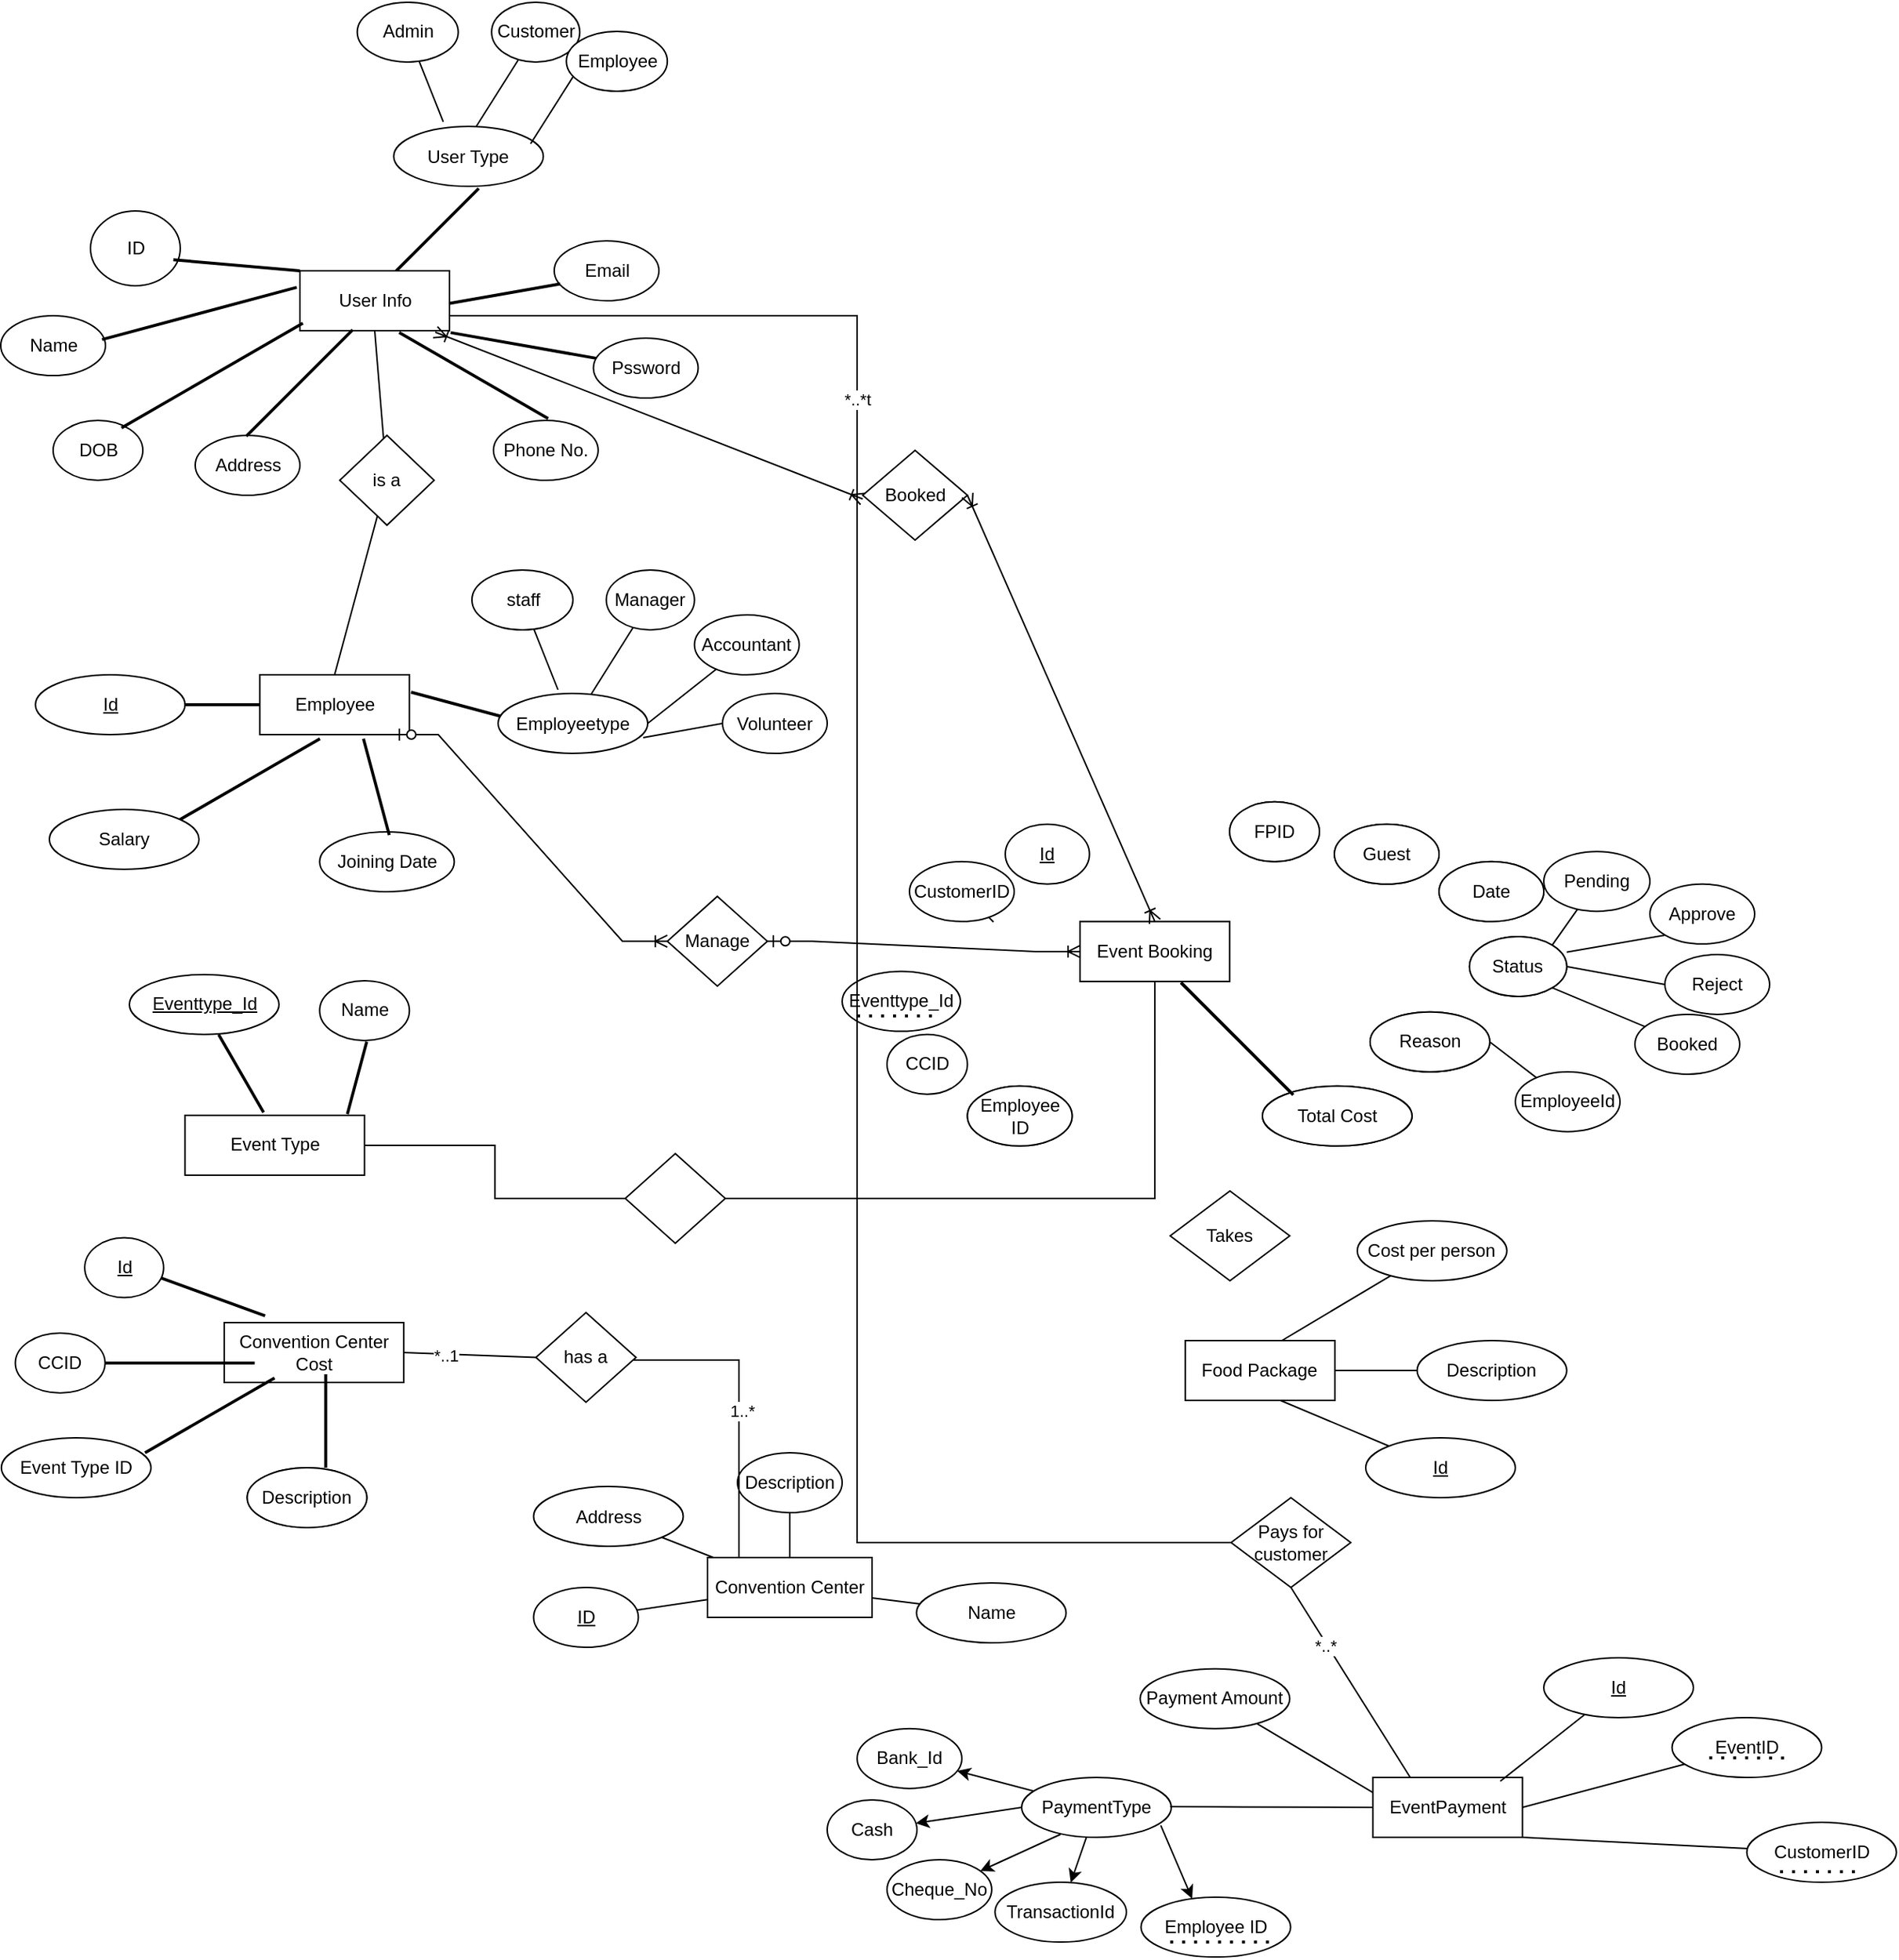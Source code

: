<mxfile version="14.6.11" type="github">
  <diagram id="667UKBAZMkuKN2_vxPIx" name="Page-1">
    <mxGraphModel dx="854" dy="1568" grid="1" gridSize="10" guides="1" tooltips="1" connect="1" arrows="1" fold="1" page="1" pageScale="1" pageWidth="850" pageHeight="1100" math="0" shadow="0">
      <root>
        <mxCell id="0" />
        <mxCell id="1" parent="0" />
        <mxCell id="iq4_zU8uzsKBCmtEDNEx-7" value="Convention Center Cost" style="whiteSpace=wrap;html=1;align=center;" parent="1" vertex="1">
          <mxGeometry x="156.89" y="663" width="120" height="40" as="geometry" />
        </mxCell>
        <mxCell id="iq4_zU8uzsKBCmtEDNEx-9" value="CCID" style="ellipse;whiteSpace=wrap;html=1;align=center;" parent="1" vertex="1">
          <mxGeometry x="17.25" y="670" width="60" height="40" as="geometry" />
        </mxCell>
        <mxCell id="iq4_zU8uzsKBCmtEDNEx-10" value="Event Type ID" style="ellipse;whiteSpace=wrap;html=1;align=center;" parent="1" vertex="1">
          <mxGeometry x="7.92" y="740" width="100" height="40" as="geometry" />
        </mxCell>
        <mxCell id="iq4_zU8uzsKBCmtEDNEx-11" value="Description" style="ellipse;whiteSpace=wrap;html=1;align=center;" parent="1" vertex="1">
          <mxGeometry x="172.25" y="760" width="80" height="40" as="geometry" />
        </mxCell>
        <mxCell id="iq4_zU8uzsKBCmtEDNEx-12" value="" style="line;strokeWidth=2;html=1;rotation=20;" parent="1" vertex="1">
          <mxGeometry x="107.92" y="640" width="78.66" height="10" as="geometry" />
        </mxCell>
        <mxCell id="iq4_zU8uzsKBCmtEDNEx-13" value="" style="line;strokeWidth=2;html=1;" parent="1" vertex="1">
          <mxGeometry x="77.25" y="685" width="100" height="10" as="geometry" />
        </mxCell>
        <mxCell id="iq4_zU8uzsKBCmtEDNEx-14" value="" style="line;strokeWidth=2;html=1;rotation=-30;" parent="1" vertex="1">
          <mxGeometry x="97.25" y="720" width="100" height="10" as="geometry" />
        </mxCell>
        <mxCell id="iq4_zU8uzsKBCmtEDNEx-15" value="" style="line;strokeWidth=2;html=1;rotation=90;" parent="1" vertex="1">
          <mxGeometry x="193.5" y="723.75" width="62.5" height="10" as="geometry" />
        </mxCell>
        <mxCell id="iq4_zU8uzsKBCmtEDNEx-16" value="Description" style="ellipse;whiteSpace=wrap;html=1;align=center;" parent="1" vertex="1">
          <mxGeometry x="172.25" y="760" width="80" height="40" as="geometry" />
        </mxCell>
        <mxCell id="iq4_zU8uzsKBCmtEDNEx-24" value="User Type" style="ellipse;whiteSpace=wrap;html=1;align=center;" parent="1" vertex="1">
          <mxGeometry x="270.21" y="-136.46" width="100" height="40" as="geometry" />
        </mxCell>
        <mxCell id="iq4_zU8uzsKBCmtEDNEx-26" value="" style="line;strokeWidth=2;html=1;rotation=-225;" parent="1" vertex="1">
          <mxGeometry x="258.75" y="-73.54" width="80" height="13.54" as="geometry" />
        </mxCell>
        <mxCell id="iq4_zU8uzsKBCmtEDNEx-34" value="User Info" style="whiteSpace=wrap;html=1;align=center;" parent="1" vertex="1">
          <mxGeometry x="207.5" y="-40" width="100" height="40" as="geometry" />
        </mxCell>
        <mxCell id="iq4_zU8uzsKBCmtEDNEx-35" value="ID" style="ellipse;whiteSpace=wrap;html=1;align=center;" parent="1" vertex="1">
          <mxGeometry x="67.5" y="-80" width="60" height="50" as="geometry" />
        </mxCell>
        <mxCell id="iq4_zU8uzsKBCmtEDNEx-36" value="Name" style="ellipse;whiteSpace=wrap;html=1;align=center;" parent="1" vertex="1">
          <mxGeometry x="7.5" y="-10" width="70" height="40" as="geometry" />
        </mxCell>
        <mxCell id="iq4_zU8uzsKBCmtEDNEx-37" value="DOB" style="ellipse;whiteSpace=wrap;html=1;align=center;" parent="1" vertex="1">
          <mxGeometry x="42.5" y="60" width="60" height="40" as="geometry" />
        </mxCell>
        <mxCell id="iq4_zU8uzsKBCmtEDNEx-38" value="Address" style="ellipse;whiteSpace=wrap;html=1;align=center;" parent="1" vertex="1">
          <mxGeometry x="137.5" y="70" width="70" height="40" as="geometry" />
        </mxCell>
        <mxCell id="iq4_zU8uzsKBCmtEDNEx-39" value="Email" style="ellipse;whiteSpace=wrap;html=1;align=center;" parent="1" vertex="1">
          <mxGeometry x="377.5" y="-60" width="70" height="40" as="geometry" />
        </mxCell>
        <mxCell id="iq4_zU8uzsKBCmtEDNEx-40" value="Phone No." style="ellipse;whiteSpace=wrap;html=1;align=center;" parent="1" vertex="1">
          <mxGeometry x="336.89" y="60" width="70" height="40" as="geometry" />
        </mxCell>
        <mxCell id="iq4_zU8uzsKBCmtEDNEx-41" value="" style="line;strokeWidth=1;rotatable=0;dashed=0;labelPosition=right;align=left;verticalAlign=middle;spacingTop=0;spacingLeft=6;points=[];portConstraint=eastwest;" parent="1" vertex="1">
          <mxGeometry x="257.5" y="-80" height="10" as="geometry" />
        </mxCell>
        <mxCell id="iq4_zU8uzsKBCmtEDNEx-42" value="" style="line;strokeWidth=2;html=1;rotation=-10;" parent="1" vertex="1">
          <mxGeometry x="307.08" y="-29.78" width="75" height="10" as="geometry" />
        </mxCell>
        <mxCell id="iq4_zU8uzsKBCmtEDNEx-43" value="" style="line;strokeWidth=2;html=1;rotation=10;" parent="1" vertex="1">
          <mxGeometry x="307.5" y="5" width="100" height="10" as="geometry" />
        </mxCell>
        <mxCell id="iq4_zU8uzsKBCmtEDNEx-44" value="" style="line;strokeWidth=2;html=1;rotation=30;" parent="1" vertex="1">
          <mxGeometry x="266.16" y="25" width="115" height="10" as="geometry" />
        </mxCell>
        <mxCell id="iq4_zU8uzsKBCmtEDNEx-45" value="" style="line;strokeWidth=2;html=1;rotation=-45;" parent="1" vertex="1">
          <mxGeometry x="156.89" y="30" width="100.61" height="10" as="geometry" />
        </mxCell>
        <mxCell id="iq4_zU8uzsKBCmtEDNEx-46" value="" style="line;strokeWidth=2;html=1;rotation=-30;" parent="1" vertex="1">
          <mxGeometry x="78.84" y="25" width="140" height="10" as="geometry" />
        </mxCell>
        <mxCell id="iq4_zU8uzsKBCmtEDNEx-47" value="" style="line;strokeWidth=2;html=1;rotation=-15;" parent="1" vertex="1">
          <mxGeometry x="72.94" y="-16.51" width="134.73" height="10" as="geometry" />
        </mxCell>
        <mxCell id="iq4_zU8uzsKBCmtEDNEx-48" value="" style="line;strokeWidth=2;html=1;rotation=5;" parent="1" vertex="1">
          <mxGeometry x="122.72" y="-48.7" width="84.91" height="10" as="geometry" />
        </mxCell>
        <mxCell id="iq4_zU8uzsKBCmtEDNEx-103" value="Employee" style="whiteSpace=wrap;html=1;align=center;" parent="1" vertex="1">
          <mxGeometry x="180.69" y="230" width="100" height="40" as="geometry" />
        </mxCell>
        <mxCell id="iq4_zU8uzsKBCmtEDNEx-105" value="Joining Date" style="ellipse;whiteSpace=wrap;html=1;align=center;" parent="1" vertex="1">
          <mxGeometry x="220.69" y="335" width="90" height="40" as="geometry" />
        </mxCell>
        <mxCell id="iq4_zU8uzsKBCmtEDNEx-106" value="" style="line;strokeWidth=2;html=1;" parent="1" vertex="1">
          <mxGeometry x="130.69" y="245" width="50" height="10" as="geometry" />
        </mxCell>
        <mxCell id="iq4_zU8uzsKBCmtEDNEx-107" value="" style="line;strokeWidth=2;html=1;rotation=75;" parent="1" vertex="1">
          <mxGeometry x="225.28" y="299.91" width="66.65" height="10" as="geometry" />
        </mxCell>
        <mxCell id="iq4_zU8uzsKBCmtEDNEx-108" value="" style="line;strokeWidth=2;html=1;rotation=-30;" parent="1" vertex="1">
          <mxGeometry x="100.85" y="294.91" width="128.66" height="20" as="geometry" />
        </mxCell>
        <mxCell id="iq4_zU8uzsKBCmtEDNEx-110" value="" style="line;strokeWidth=2;html=1;rotation=15;" parent="1" vertex="1">
          <mxGeometry x="280.69" y="217.5" width="64.56" height="65" as="geometry" />
        </mxCell>
        <mxCell id="iq4_zU8uzsKBCmtEDNEx-111" value="Id" style="ellipse;whiteSpace=wrap;html=1;align=center;fontStyle=4;" parent="1" vertex="1">
          <mxGeometry x="30.69" y="230" width="100" height="40" as="geometry" />
        </mxCell>
        <mxCell id="iq4_zU8uzsKBCmtEDNEx-112" value="Employeetype" style="ellipse;whiteSpace=wrap;html=1;align=center;" parent="1" vertex="1">
          <mxGeometry x="340" y="242.5" width="100" height="40" as="geometry" />
        </mxCell>
        <mxCell id="iq4_zU8uzsKBCmtEDNEx-113" value="Salary" style="ellipse;whiteSpace=wrap;html=1;align=center;" parent="1" vertex="1">
          <mxGeometry x="40.01" y="320" width="100" height="40" as="geometry" />
        </mxCell>
        <mxCell id="Gzfp780XZHJY38I-ThZH-4" value="" style="rounded=0;orthogonalLoop=1;jettySize=auto;html=1;entryX=0.5;entryY=1;entryDx=0;entryDy=0;endArrow=none;endFill=0;" parent="1" source="iq4_zU8uzsKBCmtEDNEx-116" target="iq4_zU8uzsKBCmtEDNEx-34" edge="1">
          <mxGeometry relative="1" as="geometry" />
        </mxCell>
        <mxCell id="Gzfp780XZHJY38I-ThZH-5" value="" style="edgeStyle=none;rounded=0;orthogonalLoop=1;jettySize=auto;html=1;endArrow=none;endFill=0;entryX=0.5;entryY=0;entryDx=0;entryDy=0;" parent="1" source="iq4_zU8uzsKBCmtEDNEx-116" target="iq4_zU8uzsKBCmtEDNEx-103" edge="1">
          <mxGeometry relative="1" as="geometry" />
        </mxCell>
        <mxCell id="iq4_zU8uzsKBCmtEDNEx-116" value="is a" style="shape=rhombus;perimeter=rhombusPerimeter;whiteSpace=wrap;html=1;align=center;" parent="1" vertex="1">
          <mxGeometry x="234.14" y="70" width="63.11" height="60" as="geometry" />
        </mxCell>
        <mxCell id="iq4_zU8uzsKBCmtEDNEx-117" value="" style="endArrow=none;html=1;rounded=0;" parent="1" target="iq4_zU8uzsKBCmtEDNEx-118" edge="1">
          <mxGeometry relative="1" as="geometry">
            <mxPoint x="380" y="240" as="sourcePoint" />
            <mxPoint x="380" y="240" as="targetPoint" />
          </mxGeometry>
        </mxCell>
        <mxCell id="iq4_zU8uzsKBCmtEDNEx-118" value="staff" style="ellipse;whiteSpace=wrap;html=1;align=center;" parent="1" vertex="1">
          <mxGeometry x="322.5" y="160" width="67.5" height="40" as="geometry" />
        </mxCell>
        <mxCell id="iq4_zU8uzsKBCmtEDNEx-123" value="" style="rounded=0;orthogonalLoop=1;jettySize=auto;html=1;endArrow=none;endFill=0;" parent="1" source="iq4_zU8uzsKBCmtEDNEx-119" target="iq4_zU8uzsKBCmtEDNEx-112" edge="1">
          <mxGeometry relative="1" as="geometry" />
        </mxCell>
        <mxCell id="iq4_zU8uzsKBCmtEDNEx-119" value="Manager" style="ellipse;whiteSpace=wrap;html=1;align=center;" parent="1" vertex="1">
          <mxGeometry x="412.31" y="160" width="58.96" height="40" as="geometry" />
        </mxCell>
        <mxCell id="iq4_zU8uzsKBCmtEDNEx-126" value="" style="rounded=0;orthogonalLoop=1;jettySize=auto;html=1;endArrow=none;endFill=0;entryX=1;entryY=0.5;entryDx=0;entryDy=0;" parent="1" source="iq4_zU8uzsKBCmtEDNEx-124" target="iq4_zU8uzsKBCmtEDNEx-112" edge="1">
          <mxGeometry relative="1" as="geometry">
            <mxPoint x="515" y="320" as="targetPoint" />
          </mxGeometry>
        </mxCell>
        <mxCell id="iq4_zU8uzsKBCmtEDNEx-124" value="Accountant" style="ellipse;whiteSpace=wrap;html=1;align=center;" parent="1" vertex="1">
          <mxGeometry x="471.27" y="190" width="70" height="40" as="geometry" />
        </mxCell>
        <mxCell id="iq4_zU8uzsKBCmtEDNEx-127" value="Volunteer" style="ellipse;whiteSpace=wrap;html=1;align=center;" parent="1" vertex="1">
          <mxGeometry x="490" y="242.5" width="70" height="40" as="geometry" />
        </mxCell>
        <mxCell id="iq4_zU8uzsKBCmtEDNEx-128" value="" style="endArrow=none;html=1;rounded=0;entryX=0;entryY=0.5;entryDx=0;entryDy=0;exitX=0.97;exitY=0.738;exitDx=0;exitDy=0;exitPerimeter=0;" parent="1" source="iq4_zU8uzsKBCmtEDNEx-112" target="iq4_zU8uzsKBCmtEDNEx-127" edge="1">
          <mxGeometry relative="1" as="geometry">
            <mxPoint x="470" y="334.91" as="sourcePoint" />
            <mxPoint x="470" y="264.91" as="targetPoint" />
          </mxGeometry>
        </mxCell>
        <mxCell id="iq4_zU8uzsKBCmtEDNEx-152" value="Event" style="whiteSpace=wrap;html=1;align=center;" parent="1" vertex="1">
          <mxGeometry x="729.04" y="394.91" width="100" height="40" as="geometry" />
        </mxCell>
        <mxCell id="iq4_zU8uzsKBCmtEDNEx-154" value="CustomerID" style="ellipse;whiteSpace=wrap;html=1;align=center;" parent="1" vertex="1">
          <mxGeometry x="615" y="354.91" width="70" height="40" as="geometry" />
        </mxCell>
        <mxCell id="iq4_zU8uzsKBCmtEDNEx-157" value="FPID" style="ellipse;whiteSpace=wrap;html=1;align=center;" parent="1" vertex="1">
          <mxGeometry x="829.04" y="314.91" width="60" height="40" as="geometry" />
        </mxCell>
        <mxCell id="iq4_zU8uzsKBCmtEDNEx-158" value="Guest" style="ellipse;whiteSpace=wrap;html=1;align=center;" parent="1" vertex="1">
          <mxGeometry x="899.04" y="329.91" width="70" height="40" as="geometry" />
        </mxCell>
        <mxCell id="iq4_zU8uzsKBCmtEDNEx-159" value="Date" style="ellipse;whiteSpace=wrap;html=1;align=center;" parent="1" vertex="1">
          <mxGeometry x="969.04" y="354.91" width="70" height="40" as="geometry" />
        </mxCell>
        <mxCell id="iq4_zU8uzsKBCmtEDNEx-160" value="Status" style="ellipse;whiteSpace=wrap;html=1;align=center;" parent="1" vertex="1">
          <mxGeometry x="989.37" y="404.95" width="65" height="40" as="geometry" />
        </mxCell>
        <mxCell id="iq4_zU8uzsKBCmtEDNEx-161" value="Reason" style="ellipse;whiteSpace=wrap;html=1;align=center;" parent="1" vertex="1">
          <mxGeometry x="922.93" y="455.35" width="80" height="40" as="geometry" />
        </mxCell>
        <mxCell id="iq4_zU8uzsKBCmtEDNEx-162" value="Employee ID" style="ellipse;whiteSpace=wrap;html=1;align=center;" parent="1" vertex="1">
          <mxGeometry x="653.73" y="504.91" width="70" height="40" as="geometry" />
        </mxCell>
        <mxCell id="iq4_zU8uzsKBCmtEDNEx-163" value="Total Cost" style="ellipse;whiteSpace=wrap;html=1;align=center;" parent="1" vertex="1">
          <mxGeometry x="850.96" y="504.91" width="100" height="40" as="geometry" />
        </mxCell>
        <mxCell id="iq4_zU8uzsKBCmtEDNEx-174" value="" style="line;strokeWidth=2;html=1;rotation=45;" parent="1" vertex="1">
          <mxGeometry x="780.96" y="468.3" width="106.16" height="10" as="geometry" />
        </mxCell>
        <mxCell id="iq4_zU8uzsKBCmtEDNEx-175" value="Event Booking" style="whiteSpace=wrap;html=1;align=center;" parent="1" vertex="1">
          <mxGeometry x="729.04" y="394.95" width="100" height="40" as="geometry" />
        </mxCell>
        <mxCell id="iq4_zU8uzsKBCmtEDNEx-180" value="FPID" style="ellipse;whiteSpace=wrap;html=1;align=center;" parent="1" vertex="1">
          <mxGeometry x="829.04" y="314.91" width="60" height="40" as="geometry" />
        </mxCell>
        <mxCell id="iq4_zU8uzsKBCmtEDNEx-181" value="Guest" style="ellipse;whiteSpace=wrap;html=1;align=center;" parent="1" vertex="1">
          <mxGeometry x="899.04" y="329.91" width="70" height="40" as="geometry" />
        </mxCell>
        <mxCell id="iq4_zU8uzsKBCmtEDNEx-182" value="Date" style="ellipse;whiteSpace=wrap;html=1;align=center;" parent="1" vertex="1">
          <mxGeometry x="969.04" y="354.91" width="70" height="40" as="geometry" />
        </mxCell>
        <mxCell id="iq4_zU8uzsKBCmtEDNEx-183" value="Status" style="ellipse;whiteSpace=wrap;html=1;align=center;" parent="1" vertex="1">
          <mxGeometry x="989.37" y="404.95" width="65" height="40" as="geometry" />
        </mxCell>
        <mxCell id="iq4_zU8uzsKBCmtEDNEx-184" value="Reason" style="ellipse;whiteSpace=wrap;html=1;align=center;" parent="1" vertex="1">
          <mxGeometry x="922.93" y="455.35" width="80" height="40" as="geometry" />
        </mxCell>
        <mxCell id="iq4_zU8uzsKBCmtEDNEx-185" value="Employee ID" style="ellipse;whiteSpace=wrap;html=1;align=center;" parent="1" vertex="1">
          <mxGeometry x="653.73" y="504.91" width="70" height="40" as="geometry" />
        </mxCell>
        <mxCell id="iq4_zU8uzsKBCmtEDNEx-186" value="Total Cost" style="ellipse;whiteSpace=wrap;html=1;align=center;" parent="1" vertex="1">
          <mxGeometry x="850.96" y="504.91" width="100" height="40" as="geometry" />
        </mxCell>
        <mxCell id="iq4_zU8uzsKBCmtEDNEx-197" value="" style="line;strokeWidth=2;html=1;rotation=45;" parent="1" vertex="1">
          <mxGeometry x="780.96" y="468.3" width="106.16" height="10" as="geometry" />
        </mxCell>
        <mxCell id="iq4_zU8uzsKBCmtEDNEx-198" value="Event Type" style="rounded=0;whiteSpace=wrap;html=1;" parent="1" vertex="1">
          <mxGeometry x="130.69" y="524.45" width="120" height="40" as="geometry" />
        </mxCell>
        <mxCell id="iq4_zU8uzsKBCmtEDNEx-200" value="Name" style="ellipse;whiteSpace=wrap;html=1;align=center;" parent="1" vertex="1">
          <mxGeometry x="220.69" y="434.45" width="60" height="40" as="geometry" />
        </mxCell>
        <mxCell id="iq4_zU8uzsKBCmtEDNEx-201" value="" style="line;strokeWidth=2;direction=south;html=1;rotation=15;" parent="1" vertex="1">
          <mxGeometry x="240.69" y="474.45" width="10" height="50" as="geometry" />
        </mxCell>
        <mxCell id="iq4_zU8uzsKBCmtEDNEx-202" value="" style="line;strokeWidth=2;direction=south;html=1;rotation=-30;" parent="1" vertex="1">
          <mxGeometry x="163.19" y="466.46" width="10" height="60" as="geometry" />
        </mxCell>
        <mxCell id="iq4_zU8uzsKBCmtEDNEx-203" value="Eventtype_Id" style="ellipse;whiteSpace=wrap;html=1;align=center;fontStyle=4;" parent="1" vertex="1">
          <mxGeometry x="93.5" y="430.35" width="100" height="40" as="geometry" />
        </mxCell>
        <mxCell id="iq4_zU8uzsKBCmtEDNEx-205" value="Id" style="ellipse;whiteSpace=wrap;html=1;align=center;fontStyle=4;" parent="1" vertex="1">
          <mxGeometry x="679.04" y="329.91" width="56.27" height="40" as="geometry" />
        </mxCell>
        <mxCell id="iq4_zU8uzsKBCmtEDNEx-206" value="Eventtype_Id" style="ellipse;whiteSpace=wrap;html=1;align=center;" parent="1" vertex="1">
          <mxGeometry x="570" y="428.3" width="79.04" height="40" as="geometry" />
        </mxCell>
        <mxCell id="iq4_zU8uzsKBCmtEDNEx-208" value="CCID" style="ellipse;whiteSpace=wrap;html=1;align=center;" parent="1" vertex="1">
          <mxGeometry x="600" y="470.35" width="53.73" height="40" as="geometry" />
        </mxCell>
        <mxCell id="iq4_zU8uzsKBCmtEDNEx-210" value="" style="endArrow=none;html=1;rounded=0;exitX=1;exitY=0;exitDx=0;exitDy=0;" parent="1" source="iq4_zU8uzsKBCmtEDNEx-183" target="iq4_zU8uzsKBCmtEDNEx-211" edge="1">
          <mxGeometry relative="1" as="geometry">
            <mxPoint x="1050" y="406.97" as="sourcePoint" />
            <mxPoint x="1130" y="406.97" as="targetPoint" />
          </mxGeometry>
        </mxCell>
        <mxCell id="iq4_zU8uzsKBCmtEDNEx-211" value="Pending" style="ellipse;whiteSpace=wrap;html=1;align=center;" parent="1" vertex="1">
          <mxGeometry x="1039.04" y="348.1" width="70.96" height="40" as="geometry" />
        </mxCell>
        <mxCell id="iq4_zU8uzsKBCmtEDNEx-212" value="Approve&lt;span style=&quot;color: rgba(0 , 0 , 0 , 0) ; font-family: monospace ; font-size: 0px&quot;&gt;%3CmxGraphModel%3E%3Croot%3E%3CmxCell%20id%3D%220%22%2F%3E%3CmxCell%20id%3D%221%22%20parent%3D%220%22%2F%3E%3CmxCell%20id%3D%222%22%20value%3D%22Event%20Type%22%20style%3D%22rounded%3D0%3BwhiteSpace%3Dwrap%3Bhtml%3D1%3B%22%20vertex%3D%221%22%20parent%3D%221%22%3E%3CmxGeometry%20x%3D%2290%22%20y%3D%22140%22%20width%3D%22120%22%20height%3D%2240%22%20as%3D%22geometry%22%2F%3E%3C%2FmxCell%3E%3CmxCell%20id%3D%223%22%20value%3D%22ID%22%20style%3D%22ellipse%3BwhiteSpace%3Dwrap%3Bhtml%3D1%3Balign%3Dcenter%3B%22%20vertex%3D%221%22%20parent%3D%221%22%3E%3CmxGeometry%20x%3D%2260%22%20y%3D%2250%22%20width%3D%2260%22%20height%3D%2240%22%20as%3D%22geometry%22%2F%3E%3C%2FmxCell%3E%3CmxCell%20id%3D%224%22%20value%3D%22Name%22%20style%3D%22ellipse%3BwhiteSpace%3Dwrap%3Bhtml%3D1%3Balign%3Dcenter%3B%22%20vertex%3D%221%22%20parent%3D%221%22%3E%3CmxGeometry%20x%3D%22180%22%20y%3D%2250%22%20width%3D%2260%22%20height%3D%2240%22%20as%3D%22geometry%22%2F%3E%3C%2FmxCell%3E%3CmxCell%20id%3D%225%22%20value%3D%22%22%20style%3D%22line%3BstrokeWidth%3D2%3Bdirection%3Dsouth%3Bhtml%3D1%3Brotation%3D15%3B%22%20vertex%3D%221%22%20parent%3D%221%22%3E%3CmxGeometry%20x%3D%22200%22%20y%3D%2290%22%20width%3D%2210%22%20height%3D%2250%22%20as%3D%22geometry%22%2F%3E%3C%2FmxCell%3E%3CmxCell%20id%3D%226%22%20value%3D%22%22%20style%3D%22line%3BstrokeWidth%3D2%3Bdirection%3Dsouth%3Bhtml%3D1%3Brotation%3D-30%3B%22%20vertex%3D%221%22%20parent%3D%221%22%3E%3CmxGeometry%20x%3D%22122.5%22%20y%3D%2282.01%22%20width%3D%2210%22%20height%3D%2260%22%20as%3D%22geometry%22%2F%3E%3C%2FmxCell%3E%3C%2Froot%3E%3C%2FmxGraphModel%3E&lt;/span&gt;" style="ellipse;whiteSpace=wrap;html=1;align=center;" parent="1" vertex="1">
          <mxGeometry x="1110" y="369.91" width="70" height="40" as="geometry" />
        </mxCell>
        <mxCell id="iq4_zU8uzsKBCmtEDNEx-213" value="" style="endArrow=none;html=1;rounded=0;entryX=0;entryY=1;entryDx=0;entryDy=0;" parent="1" target="iq4_zU8uzsKBCmtEDNEx-212" edge="1">
          <mxGeometry relative="1" as="geometry">
            <mxPoint x="1054.37" y="415.36" as="sourcePoint" />
            <mxPoint x="1140.33" y="414.91" as="targetPoint" />
          </mxGeometry>
        </mxCell>
        <mxCell id="iq4_zU8uzsKBCmtEDNEx-214" value="Reject&lt;span style=&quot;color: rgba(0 , 0 , 0 , 0) ; font-family: monospace ; font-size: 0px&quot;&gt;%3CmxGraphModel%3E%3Croot%3E%3CmxCell%20id%3D%220%22%2F%3E%3CmxCell%20id%3D%221%22%20parent%3D%220%22%2F%3E%3CmxCell%20id%3D%222%22%20value%3D%22Event%20Type%22%20style%3D%22rounded%3D0%3BwhiteSpace%3Dwrap%3Bhtml%3D1%3B%22%20vertex%3D%221%22%20parent%3D%221%22%3E%3CmxGeometry%20x%3D%2290%22%20y%3D%22140%22%20width%3D%22120%22%20height%3D%2240%22%20as%3D%22geometry%22%2F%3E%3C%2FmxCell%3E%3CmxCell%20id%3D%223%22%20value%3D%22ID%22%20style%3D%22ellipse%3BwhiteSpace%3Dwrap%3Bhtml%3D1%3Balign%3Dcenter%3B%22%20vertex%3D%221%22%20parent%3D%221%22%3E%3CmxGeometry%20x%3D%2260%22%20y%3D%2250%22%20width%3D%2260%22%20height%3D%2240%22%20as%3D%22geometry%22%2F%3E%3C%2FmxCell%3E%3CmxCell%20id%3D%224%22%20value%3D%22Name%22%20style%3D%22ellipse%3BwhiteSpace%3Dwrap%3Bhtml%3D1%3Balign%3Dcenter%3B%22%20vertex%3D%221%22%20parent%3D%221%22%3E%3CmxGeometry%20x%3D%22180%22%20y%3D%2250%22%20width%3D%2260%22%20height%3D%2240%22%20as%3D%22geometry%22%2F%3E%3C%2FmxCell%3E%3CmxCell%20id%3D%225%22%20value%3D%22%22%20style%3D%22line%3BstrokeWidth%3D2%3Bdirection%3Dsouth%3Bhtml%3D1%3Brotation%3D15%3B%22%20vertex%3D%221%22%20parent%3D%221%22%3E%3CmxGeometry%20x%3D%22200%22%20y%3D%2290%22%20width%3D%2210%22%20height%3D%2250%22%20as%3D%22geometry%22%2F%3E%3C%2FmxCell%3E%3CmxCell%20id%3D%226%22%20value%3D%22%22%20style%3D%22line%3BstrokeWidth%3D2%3Bdirection%3Dsouth%3Bhtml%3D1%3Brotation%3D-30%3B%22%20vertex%3D%221%22%20parent%3D%221%22%3E%3CmxGeometry%20x%3D%22122.5%22%20y%3D%2282.01%22%20width%3D%2210%22%20height%3D%2260%22%20as%3D%22geometry%22%2F%3E%3C%2FmxCell%3E%3C%2Froot%3E%3C%2FmxGraphModel%3E&lt;/span&gt;" style="ellipse;whiteSpace=wrap;html=1;align=center;" parent="1" vertex="1">
          <mxGeometry x="1120" y="416.97" width="70" height="40" as="geometry" />
        </mxCell>
        <mxCell id="iq4_zU8uzsKBCmtEDNEx-215" value="" style="endArrow=none;html=1;rounded=0;entryX=0;entryY=0.5;entryDx=0;entryDy=0;exitX=1;exitY=0.5;exitDx=0;exitDy=0;" parent="1" source="iq4_zU8uzsKBCmtEDNEx-183" target="iq4_zU8uzsKBCmtEDNEx-214" edge="1">
          <mxGeometry relative="1" as="geometry">
            <mxPoint x="1064.37" y="425.36" as="sourcePoint" />
            <mxPoint x="1130.251" y="414.052" as="targetPoint" />
          </mxGeometry>
        </mxCell>
        <mxCell id="iq4_zU8uzsKBCmtEDNEx-216" value="Booked" style="ellipse;whiteSpace=wrap;html=1;align=center;" parent="1" vertex="1">
          <mxGeometry x="1100" y="456.97" width="70" height="40" as="geometry" />
        </mxCell>
        <mxCell id="iq4_zU8uzsKBCmtEDNEx-217" value="" style="endArrow=none;html=1;rounded=0;exitX=1;exitY=1;exitDx=0;exitDy=0;" parent="1" source="iq4_zU8uzsKBCmtEDNEx-183" target="iq4_zU8uzsKBCmtEDNEx-216" edge="1">
          <mxGeometry relative="1" as="geometry">
            <mxPoint x="1064.37" y="434.95" as="sourcePoint" />
            <mxPoint x="1130" y="446.97" as="targetPoint" />
          </mxGeometry>
        </mxCell>
        <mxCell id="iq4_zU8uzsKBCmtEDNEx-220" value="" style="edgeStyle=none;rounded=0;orthogonalLoop=1;jettySize=auto;html=1;endArrow=none;endFill=0;entryX=1;entryY=0.5;entryDx=0;entryDy=0;" parent="1" source="iq4_zU8uzsKBCmtEDNEx-218" target="iq4_zU8uzsKBCmtEDNEx-184" edge="1">
          <mxGeometry relative="1" as="geometry" />
        </mxCell>
        <mxCell id="iq4_zU8uzsKBCmtEDNEx-218" value="EmployeeId" style="ellipse;whiteSpace=wrap;html=1;align=center;" parent="1" vertex="1">
          <mxGeometry x="1020" y="495.35" width="70" height="40" as="geometry" />
        </mxCell>
        <mxCell id="iq4_zU8uzsKBCmtEDNEx-222" value="Food Package" style="whiteSpace=wrap;html=1;align=center;" parent="1" vertex="1">
          <mxGeometry x="799.37" y="675" width="100" height="40" as="geometry" />
        </mxCell>
        <mxCell id="ZvQljmAucY4WJeobZymg-35" value="" style="edgeStyle=none;rounded=0;orthogonalLoop=1;jettySize=auto;html=1;startArrow=none;startFill=0;endArrow=none;endFill=0;entryX=1;entryY=0.5;entryDx=0;entryDy=0;" edge="1" parent="1" source="iq4_zU8uzsKBCmtEDNEx-224" target="iq4_zU8uzsKBCmtEDNEx-222">
          <mxGeometry relative="1" as="geometry" />
        </mxCell>
        <mxCell id="iq4_zU8uzsKBCmtEDNEx-224" value="Description" style="ellipse;whiteSpace=wrap;html=1;align=center;" parent="1" vertex="1">
          <mxGeometry x="954.37" y="675" width="100" height="40" as="geometry" />
        </mxCell>
        <mxCell id="ZvQljmAucY4WJeobZymg-36" value="" style="edgeStyle=none;rounded=0;orthogonalLoop=1;jettySize=auto;html=1;startArrow=none;startFill=0;endArrow=none;endFill=0;entryX=0.646;entryY=0;entryDx=0;entryDy=0;entryPerimeter=0;" edge="1" parent="1" source="iq4_zU8uzsKBCmtEDNEx-225" target="iq4_zU8uzsKBCmtEDNEx-222">
          <mxGeometry relative="1" as="geometry" />
        </mxCell>
        <mxCell id="iq4_zU8uzsKBCmtEDNEx-225" value="Cost per person" style="ellipse;whiteSpace=wrap;html=1;align=center;" parent="1" vertex="1">
          <mxGeometry x="914.37" y="595" width="100" height="40" as="geometry" />
        </mxCell>
        <mxCell id="ZvQljmAucY4WJeobZymg-34" value="" style="rounded=0;orthogonalLoop=1;jettySize=auto;html=1;startArrow=none;startFill=0;endArrow=none;endFill=0;entryX=0.636;entryY=1;entryDx=0;entryDy=0;entryPerimeter=0;" edge="1" parent="1" source="iq4_zU8uzsKBCmtEDNEx-229" target="iq4_zU8uzsKBCmtEDNEx-222">
          <mxGeometry relative="1" as="geometry" />
        </mxCell>
        <mxCell id="iq4_zU8uzsKBCmtEDNEx-229" value="Id" style="ellipse;whiteSpace=wrap;html=1;align=center;fontStyle=4;" parent="1" vertex="1">
          <mxGeometry x="920" y="740" width="100" height="40" as="geometry" />
        </mxCell>
        <mxCell id="iq4_zU8uzsKBCmtEDNEx-230" value="Id" style="ellipse;whiteSpace=wrap;html=1;align=center;fontStyle=4;" parent="1" vertex="1">
          <mxGeometry x="63.63" y="606.25" width="52.75" height="40" as="geometry" />
        </mxCell>
        <mxCell id="iq4_zU8uzsKBCmtEDNEx-231" value="Convention Center" style="whiteSpace=wrap;html=1;align=center;" parent="1" vertex="1">
          <mxGeometry x="480" y="820" width="110" height="40" as="geometry" />
        </mxCell>
        <mxCell id="ZvQljmAucY4WJeobZymg-28" value="" style="edgeStyle=none;rounded=0;orthogonalLoop=1;jettySize=auto;html=1;startArrow=none;startFill=0;endArrow=none;endFill=0;" edge="1" parent="1" source="iq4_zU8uzsKBCmtEDNEx-232" target="iq4_zU8uzsKBCmtEDNEx-231">
          <mxGeometry relative="1" as="geometry" />
        </mxCell>
        <mxCell id="iq4_zU8uzsKBCmtEDNEx-232" value="ID" style="ellipse;whiteSpace=wrap;html=1;align=center;fontStyle=4;" parent="1" vertex="1">
          <mxGeometry x="363.73" y="840" width="70" height="40" as="geometry" />
        </mxCell>
        <mxCell id="ZvQljmAucY4WJeobZymg-27" value="" style="edgeStyle=none;rounded=0;orthogonalLoop=1;jettySize=auto;html=1;startArrow=none;startFill=0;endArrow=none;endFill=0;" edge="1" parent="1" source="iq4_zU8uzsKBCmtEDNEx-240" target="iq4_zU8uzsKBCmtEDNEx-231">
          <mxGeometry relative="1" as="geometry" />
        </mxCell>
        <mxCell id="iq4_zU8uzsKBCmtEDNEx-240" value="Address" style="ellipse;whiteSpace=wrap;html=1;align=center;" parent="1" vertex="1">
          <mxGeometry x="363.73" y="772.5" width="100" height="40" as="geometry" />
        </mxCell>
        <mxCell id="ZvQljmAucY4WJeobZymg-30" value="" style="edgeStyle=none;rounded=0;orthogonalLoop=1;jettySize=auto;html=1;startArrow=none;startFill=0;endArrow=none;endFill=0;" edge="1" parent="1" source="iq4_zU8uzsKBCmtEDNEx-241" target="iq4_zU8uzsKBCmtEDNEx-231">
          <mxGeometry relative="1" as="geometry" />
        </mxCell>
        <mxCell id="iq4_zU8uzsKBCmtEDNEx-241" value="Description" style="ellipse;whiteSpace=wrap;html=1;align=center;" parent="1" vertex="1">
          <mxGeometry x="500" y="750" width="70" height="40" as="geometry" />
        </mxCell>
        <mxCell id="ZvQljmAucY4WJeobZymg-29" value="" style="edgeStyle=none;rounded=0;orthogonalLoop=1;jettySize=auto;html=1;startArrow=none;startFill=0;endArrow=none;endFill=0;" edge="1" parent="1" source="iq4_zU8uzsKBCmtEDNEx-242" target="iq4_zU8uzsKBCmtEDNEx-231">
          <mxGeometry relative="1" as="geometry" />
        </mxCell>
        <mxCell id="iq4_zU8uzsKBCmtEDNEx-242" value="Name" style="ellipse;whiteSpace=wrap;html=1;align=center;" parent="1" vertex="1">
          <mxGeometry x="619.7" y="837.01" width="100" height="40" as="geometry" />
        </mxCell>
        <mxCell id="iq4_zU8uzsKBCmtEDNEx-243" value="EventPayment" style="whiteSpace=wrap;html=1;align=center;" parent="1" vertex="1">
          <mxGeometry x="924.78" y="967.01" width="100" height="40" as="geometry" />
        </mxCell>
        <mxCell id="ZvQljmAucY4WJeobZymg-19" value="" style="edgeStyle=none;rounded=0;orthogonalLoop=1;jettySize=auto;html=1;startArrow=none;startFill=0;endArrow=none;endFill=0;entryX=1;entryY=0.5;entryDx=0;entryDy=0;" edge="1" parent="1" source="iq4_zU8uzsKBCmtEDNEx-245" target="iq4_zU8uzsKBCmtEDNEx-243">
          <mxGeometry relative="1" as="geometry" />
        </mxCell>
        <mxCell id="iq4_zU8uzsKBCmtEDNEx-245" value="EventID" style="ellipse;whiteSpace=wrap;html=1;align=center;" parent="1" vertex="1">
          <mxGeometry x="1124.78" y="927.01" width="100" height="40" as="geometry" />
        </mxCell>
        <mxCell id="ZvQljmAucY4WJeobZymg-20" value="" style="edgeStyle=none;rounded=0;orthogonalLoop=1;jettySize=auto;html=1;startArrow=none;startFill=0;endArrow=none;endFill=0;entryX=1;entryY=1;entryDx=0;entryDy=0;" edge="1" parent="1" source="iq4_zU8uzsKBCmtEDNEx-246" target="iq4_zU8uzsKBCmtEDNEx-243">
          <mxGeometry relative="1" as="geometry" />
        </mxCell>
        <mxCell id="iq4_zU8uzsKBCmtEDNEx-246" value="CustomerID" style="ellipse;whiteSpace=wrap;html=1;align=center;" parent="1" vertex="1">
          <mxGeometry x="1174.78" y="997.01" width="100" height="40" as="geometry" />
        </mxCell>
        <mxCell id="iq4_zU8uzsKBCmtEDNEx-247" style="edgeStyle=orthogonalEdgeStyle;rounded=0;orthogonalLoop=1;jettySize=auto;html=1;exitX=0.5;exitY=1;exitDx=0;exitDy=0;" parent="1" edge="1">
          <mxGeometry relative="1" as="geometry">
            <mxPoint x="1098.44" y="917.01" as="sourcePoint" />
            <mxPoint x="1098.44" y="917.01" as="targetPoint" />
          </mxGeometry>
        </mxCell>
        <mxCell id="ZvQljmAucY4WJeobZymg-17" value="" style="edgeStyle=none;rounded=0;orthogonalLoop=1;jettySize=auto;html=1;startArrow=none;startFill=0;entryX=0;entryY=0.25;entryDx=0;entryDy=0;endArrow=none;endFill=0;" edge="1" parent="1" source="iq4_zU8uzsKBCmtEDNEx-248" target="iq4_zU8uzsKBCmtEDNEx-243">
          <mxGeometry relative="1" as="geometry" />
        </mxCell>
        <mxCell id="iq4_zU8uzsKBCmtEDNEx-248" value="Payment Amount" style="ellipse;whiteSpace=wrap;html=1;align=center;" parent="1" vertex="1">
          <mxGeometry x="769.2" y="894.34" width="100" height="40" as="geometry" />
        </mxCell>
        <mxCell id="iq4_zU8uzsKBCmtEDNEx-249" value="PaymentType" style="ellipse;whiteSpace=wrap;html=1;align=center;" parent="1" vertex="1">
          <mxGeometry x="690" y="967.01" width="100" height="40" as="geometry" />
        </mxCell>
        <mxCell id="iq4_zU8uzsKBCmtEDNEx-250" value="Employee ID" style="ellipse;whiteSpace=wrap;html=1;align=center;" parent="1" vertex="1">
          <mxGeometry x="769.78" y="1047.01" width="100" height="40" as="geometry" />
        </mxCell>
        <mxCell id="ZvQljmAucY4WJeobZymg-18" value="" style="edgeStyle=none;rounded=0;orthogonalLoop=1;jettySize=auto;html=1;startArrow=none;startFill=0;endArrow=none;endFill=0;entryX=0.852;entryY=0.063;entryDx=0;entryDy=0;entryPerimeter=0;" edge="1" parent="1" source="iq4_zU8uzsKBCmtEDNEx-257" target="iq4_zU8uzsKBCmtEDNEx-243">
          <mxGeometry relative="1" as="geometry" />
        </mxCell>
        <mxCell id="iq4_zU8uzsKBCmtEDNEx-257" value="Id" style="ellipse;whiteSpace=wrap;html=1;align=center;fontStyle=4;" parent="1" vertex="1">
          <mxGeometry x="1039.04" y="887.01" width="100" height="40" as="geometry" />
        </mxCell>
        <mxCell id="Gzfp780XZHJY38I-ThZH-1" value="Pssword" style="ellipse;whiteSpace=wrap;html=1;align=center;" parent="1" vertex="1">
          <mxGeometry x="403.73" y="5" width="70" height="40" as="geometry" />
        </mxCell>
        <mxCell id="SQVfS9ZGtGnzBnDmVaWN-1" value="" style="endArrow=none;html=1;rounded=0;" parent="1" target="SQVfS9ZGtGnzBnDmVaWN-2" edge="1">
          <mxGeometry relative="1" as="geometry">
            <mxPoint x="303.33" y="-139.55" as="sourcePoint" />
            <mxPoint x="303.33" y="-139.55" as="targetPoint" />
          </mxGeometry>
        </mxCell>
        <mxCell id="SQVfS9ZGtGnzBnDmVaWN-2" value="Admin" style="ellipse;whiteSpace=wrap;html=1;align=center;" parent="1" vertex="1">
          <mxGeometry x="245.83" y="-219.55" width="67.5" height="40" as="geometry" />
        </mxCell>
        <mxCell id="SQVfS9ZGtGnzBnDmVaWN-3" value="" style="rounded=0;orthogonalLoop=1;jettySize=auto;html=1;endArrow=none;endFill=0;" parent="1" source="SQVfS9ZGtGnzBnDmVaWN-4" edge="1">
          <mxGeometry relative="1" as="geometry">
            <mxPoint x="325.401" y="-136.458" as="targetPoint" />
          </mxGeometry>
        </mxCell>
        <mxCell id="SQVfS9ZGtGnzBnDmVaWN-4" value="Customer" style="ellipse;whiteSpace=wrap;html=1;align=center;" parent="1" vertex="1">
          <mxGeometry x="335.64" y="-219.55" width="58.96" height="40" as="geometry" />
        </mxCell>
        <mxCell id="SQVfS9ZGtGnzBnDmVaWN-5" value="Employee" style="ellipse;whiteSpace=wrap;html=1;align=center;" parent="1" vertex="1">
          <mxGeometry x="385.62" y="-200" width="67.5" height="40" as="geometry" />
        </mxCell>
        <mxCell id="SQVfS9ZGtGnzBnDmVaWN-6" value="" style="rounded=0;orthogonalLoop=1;jettySize=auto;html=1;endArrow=none;endFill=0;" parent="1" edge="1">
          <mxGeometry relative="1" as="geometry">
            <mxPoint x="361.701" y="-124.898" as="targetPoint" />
            <mxPoint x="390.005" y="-169.55" as="sourcePoint" />
          </mxGeometry>
        </mxCell>
        <mxCell id="SQVfS9ZGtGnzBnDmVaWN-7" value="Booked" style="shape=rhombus;perimeter=rhombusPerimeter;whiteSpace=wrap;html=1;align=center;" parent="1" vertex="1">
          <mxGeometry x="583.73" y="80" width="70" height="60" as="geometry" />
        </mxCell>
        <mxCell id="SQVfS9ZGtGnzBnDmVaWN-10" value="Manage" style="shape=rhombus;perimeter=rhombusPerimeter;whiteSpace=wrap;html=1;align=center;" parent="1" vertex="1">
          <mxGeometry x="453.12" y="378.1" width="66.88" height="60" as="geometry" />
        </mxCell>
        <mxCell id="SQVfS9ZGtGnzBnDmVaWN-16" value="" style="edgeStyle=entityRelationEdgeStyle;fontSize=12;html=1;endArrow=ERoneToMany;startArrow=ERzeroToOne;rounded=0;exitX=0.893;exitY=1;exitDx=0;exitDy=0;exitPerimeter=0;entryX=0;entryY=0.5;entryDx=0;entryDy=0;" parent="1" source="iq4_zU8uzsKBCmtEDNEx-103" target="SQVfS9ZGtGnzBnDmVaWN-10" edge="1">
          <mxGeometry width="100" height="100" relative="1" as="geometry">
            <mxPoint x="410" y="440" as="sourcePoint" />
            <mxPoint x="510" y="340" as="targetPoint" />
          </mxGeometry>
        </mxCell>
        <mxCell id="SQVfS9ZGtGnzBnDmVaWN-17" value="" style="edgeStyle=entityRelationEdgeStyle;fontSize=12;html=1;endArrow=ERoneToMany;startArrow=ERzeroToOne;rounded=0;exitX=1;exitY=0.5;exitDx=0;exitDy=0;" parent="1" source="SQVfS9ZGtGnzBnDmVaWN-10" target="iq4_zU8uzsKBCmtEDNEx-175" edge="1">
          <mxGeometry width="100" height="100" relative="1" as="geometry">
            <mxPoint x="279.99" y="280" as="sourcePoint" />
            <mxPoint x="463.12" y="418.1" as="targetPoint" />
          </mxGeometry>
        </mxCell>
        <mxCell id="SQVfS9ZGtGnzBnDmVaWN-21" style="edgeStyle=none;rounded=0;orthogonalLoop=1;jettySize=auto;html=1;exitX=0;exitY=0.5;exitDx=0;exitDy=0;exitPerimeter=0;endArrow=none;endFill=0;" parent="1" target="iq4_zU8uzsKBCmtEDNEx-154" edge="1">
          <mxGeometry relative="1" as="geometry">
            <mxPoint x="671.144" y="395.26" as="sourcePoint" />
          </mxGeometry>
        </mxCell>
        <mxCell id="SQVfS9ZGtGnzBnDmVaWN-22" value="" style="shape=rhombus;perimeter=rhombusPerimeter;whiteSpace=wrap;html=1;align=center;" parent="1" vertex="1">
          <mxGeometry x="425" y="550" width="66.88" height="60" as="geometry" />
        </mxCell>
        <mxCell id="SQVfS9ZGtGnzBnDmVaWN-26" value="" style="endArrow=none;html=1;rounded=0;edgeStyle=orthogonalEdgeStyle;exitX=1;exitY=0.5;exitDx=0;exitDy=0;entryX=0;entryY=0.5;entryDx=0;entryDy=0;" parent="1" source="iq4_zU8uzsKBCmtEDNEx-198" target="SQVfS9ZGtGnzBnDmVaWN-22" edge="1">
          <mxGeometry width="50" height="50" relative="1" as="geometry">
            <mxPoint x="380" y="510" as="sourcePoint" />
            <mxPoint x="430" y="460" as="targetPoint" />
          </mxGeometry>
        </mxCell>
        <mxCell id="SQVfS9ZGtGnzBnDmVaWN-27" value="" style="endArrow=none;html=1;rounded=0;edgeStyle=orthogonalEdgeStyle;exitX=0.5;exitY=1;exitDx=0;exitDy=0;entryX=1;entryY=0.5;entryDx=0;entryDy=0;" parent="1" source="iq4_zU8uzsKBCmtEDNEx-175" target="SQVfS9ZGtGnzBnDmVaWN-22" edge="1">
          <mxGeometry width="50" height="50" relative="1" as="geometry">
            <mxPoint x="260.69" y="554.45" as="sourcePoint" />
            <mxPoint x="433.12" y="534.91" as="targetPoint" />
          </mxGeometry>
        </mxCell>
        <mxCell id="SQVfS9ZGtGnzBnDmVaWN-28" value="has a" style="shape=rhombus;perimeter=rhombusPerimeter;whiteSpace=wrap;html=1;align=center;" parent="1" vertex="1">
          <mxGeometry x="365.29" y="656.25" width="66.88" height="60" as="geometry" />
        </mxCell>
        <mxCell id="SQVfS9ZGtGnzBnDmVaWN-33" value="" style="endArrow=none;html=1;rounded=0;edgeStyle=orthogonalEdgeStyle;entryX=0.25;entryY=0;entryDx=0;entryDy=0;" parent="1" target="iq4_zU8uzsKBCmtEDNEx-231" edge="1">
          <mxGeometry width="50" height="50" relative="1" as="geometry">
            <mxPoint x="430" y="688" as="sourcePoint" />
            <mxPoint x="600" y="723.75" as="targetPoint" />
            <Array as="points">
              <mxPoint x="501" y="688" />
            </Array>
          </mxGeometry>
        </mxCell>
        <mxCell id="ZvQljmAucY4WJeobZymg-10" value="1..*" style="edgeLabel;html=1;align=center;verticalAlign=middle;resizable=0;points=[];" vertex="1" connectable="0" parent="SQVfS9ZGtGnzBnDmVaWN-33">
          <mxGeometry x="0.002" y="2" relative="1" as="geometry">
            <mxPoint as="offset" />
          </mxGeometry>
        </mxCell>
        <mxCell id="SQVfS9ZGtGnzBnDmVaWN-39" value="" style="edgeStyle=none;rounded=0;orthogonalLoop=1;jettySize=auto;html=1;endArrow=none;endFill=0;startArrow=classic;startFill=1;" parent="1" source="SQVfS9ZGtGnzBnDmVaWN-34" target="iq4_zU8uzsKBCmtEDNEx-249" edge="1">
          <mxGeometry relative="1" as="geometry" />
        </mxCell>
        <mxCell id="SQVfS9ZGtGnzBnDmVaWN-34" value="Bank_Id" style="ellipse;whiteSpace=wrap;html=1;align=center;" parent="1" vertex="1">
          <mxGeometry x="580.02" y="934.34" width="69.98" height="40" as="geometry" />
        </mxCell>
        <mxCell id="SQVfS9ZGtGnzBnDmVaWN-38" value="" style="edgeStyle=none;rounded=0;orthogonalLoop=1;jettySize=auto;html=1;endArrow=none;endFill=0;entryX=0;entryY=0.5;entryDx=0;entryDy=0;startArrow=classic;startFill=1;" parent="1" source="SQVfS9ZGtGnzBnDmVaWN-35" target="iq4_zU8uzsKBCmtEDNEx-249" edge="1">
          <mxGeometry relative="1" as="geometry" />
        </mxCell>
        <mxCell id="SQVfS9ZGtGnzBnDmVaWN-35" value="Cash" style="ellipse;whiteSpace=wrap;html=1;align=center;" parent="1" vertex="1">
          <mxGeometry x="560" y="982.01" width="60" height="40" as="geometry" />
        </mxCell>
        <mxCell id="SQVfS9ZGtGnzBnDmVaWN-37" value="" style="edgeStyle=none;rounded=0;orthogonalLoop=1;jettySize=auto;html=1;endArrow=none;endFill=0;entryX=0.26;entryY=0.95;entryDx=0;entryDy=0;entryPerimeter=0;startArrow=classic;startFill=1;" parent="1" source="SQVfS9ZGtGnzBnDmVaWN-36" target="iq4_zU8uzsKBCmtEDNEx-249" edge="1">
          <mxGeometry relative="1" as="geometry" />
        </mxCell>
        <mxCell id="SQVfS9ZGtGnzBnDmVaWN-36" value="Cheque_No&lt;span style=&quot;color: rgba(0 , 0 , 0 , 0) ; font-family: monospace ; font-size: 0px&quot;&gt;%3CmxGraphModel%3E%3Croot%3E%3CmxCell%20id%3D%220%22%2F%3E%3CmxCell%20id%3D%221%22%20parent%3D%220%22%2F%3E%3CmxCell%20id%3D%222%22%20value%3D%22Bank_Id%22%20style%3D%22ellipse%3BwhiteSpace%3Dwrap%3Bhtml%3D1%3Balign%3Dcenter%3B%22%20vertex%3D%221%22%20parent%3D%221%22%3E%3CmxGeometry%20x%3D%22580.02%22%20y%3D%22934.34%22%20width%3D%2269.98%22%20height%3D%2240%22%20as%3D%22geometry%22%2F%3E%3C%2FmxCell%3E%3C%2Froot%3E%3C%2FmxGraphModel%3E&lt;/span&gt;" style="ellipse;whiteSpace=wrap;html=1;align=center;" parent="1" vertex="1">
          <mxGeometry x="600" y="1022.01" width="69.98" height="40" as="geometry" />
        </mxCell>
        <mxCell id="SQVfS9ZGtGnzBnDmVaWN-41" value="" style="edgeStyle=none;rounded=0;orthogonalLoop=1;jettySize=auto;html=1;endArrow=none;endFill=0;startArrow=classic;startFill=1;" parent="1" source="SQVfS9ZGtGnzBnDmVaWN-40" target="iq4_zU8uzsKBCmtEDNEx-249" edge="1">
          <mxGeometry relative="1" as="geometry" />
        </mxCell>
        <mxCell id="SQVfS9ZGtGnzBnDmVaWN-40" value="TransactionId" style="ellipse;whiteSpace=wrap;html=1;align=center;" parent="1" vertex="1">
          <mxGeometry x="672.18" y="1037.01" width="87.82" height="40" as="geometry" />
        </mxCell>
        <mxCell id="ZvQljmAucY4WJeobZymg-32" value="" style="edgeStyle=elbowEdgeStyle;rounded=0;orthogonalLoop=1;jettySize=auto;html=1;startArrow=none;startFill=0;endArrow=none;endFill=0;entryX=1;entryY=0.75;entryDx=0;entryDy=0;" edge="1" parent="1" source="SQVfS9ZGtGnzBnDmVaWN-44" target="iq4_zU8uzsKBCmtEDNEx-34">
          <mxGeometry relative="1" as="geometry">
            <mxPoint x="610" as="targetPoint" />
            <Array as="points">
              <mxPoint x="580" y="810" />
              <mxPoint x="580" y="740" />
              <mxPoint x="580" y="740" />
              <mxPoint x="560" y="440" />
              <mxPoint x="550" y="390" />
              <mxPoint x="530" y="530" />
            </Array>
          </mxGeometry>
        </mxCell>
        <mxCell id="ZvQljmAucY4WJeobZymg-33" value="*..*t" style="edgeLabel;html=1;align=center;verticalAlign=middle;resizable=0;points=[];" vertex="1" connectable="0" parent="ZvQljmAucY4WJeobZymg-32">
          <mxGeometry x="0.511" relative="1" as="geometry">
            <mxPoint as="offset" />
          </mxGeometry>
        </mxCell>
        <mxCell id="SQVfS9ZGtGnzBnDmVaWN-44" value="Pays for customer" style="shape=rhombus;perimeter=rhombusPerimeter;whiteSpace=wrap;html=1;align=center;" parent="1" vertex="1">
          <mxGeometry x="830" y="780" width="80" height="60" as="geometry" />
        </mxCell>
        <mxCell id="jsXOVDmcwqpU_zQK6Mg7-2" value="" style="fontSize=12;html=1;endArrow=ERoneToMany;startArrow=ERoneToMany;entryX=0.5;entryY=0;entryDx=0;entryDy=0;exitX=1;exitY=0.5;exitDx=0;exitDy=0;exitPerimeter=0;" parent="1" source="SQVfS9ZGtGnzBnDmVaWN-7" target="iq4_zU8uzsKBCmtEDNEx-175" edge="1">
          <mxGeometry width="100" height="100" relative="1" as="geometry">
            <mxPoint x="653.73" y="115" as="sourcePoint" />
            <mxPoint x="780" y="320" as="targetPoint" />
          </mxGeometry>
        </mxCell>
        <mxCell id="jsXOVDmcwqpU_zQK6Mg7-3" value="" style="fontSize=12;html=1;endArrow=ERoneToMany;startArrow=ERoneToMany;exitX=0.905;exitY=1.025;exitDx=0;exitDy=0;exitPerimeter=0;" parent="1" source="iq4_zU8uzsKBCmtEDNEx-34" edge="1">
          <mxGeometry width="100" height="100" relative="1" as="geometry">
            <mxPoint x="458.85" y="47.48" as="sourcePoint" />
            <mxPoint x="583.73" y="112.52" as="targetPoint" />
          </mxGeometry>
        </mxCell>
        <mxCell id="ZvQljmAucY4WJeobZymg-7" value="" style="endArrow=none;dashed=1;html=1;dashPattern=1 3;strokeWidth=2;" edge="1" parent="1">
          <mxGeometry width="50" height="50" relative="1" as="geometry">
            <mxPoint x="580" y="458" as="sourcePoint" />
            <mxPoint x="634.04" y="457.97" as="targetPoint" />
          </mxGeometry>
        </mxCell>
        <mxCell id="ZvQljmAucY4WJeobZymg-8" value="" style="endArrow=none;html=1;entryX=0;entryY=0.5;entryDx=0;entryDy=0;exitX=1;exitY=0.5;exitDx=0;exitDy=0;" edge="1" parent="1" source="iq4_zU8uzsKBCmtEDNEx-7" target="SQVfS9ZGtGnzBnDmVaWN-28">
          <mxGeometry width="50" height="50" relative="1" as="geometry">
            <mxPoint x="310" y="790" as="sourcePoint" />
            <mxPoint x="360" y="740" as="targetPoint" />
          </mxGeometry>
        </mxCell>
        <mxCell id="ZvQljmAucY4WJeobZymg-11" value="*..1" style="edgeLabel;html=1;align=center;verticalAlign=middle;resizable=0;points=[];" vertex="1" connectable="0" parent="ZvQljmAucY4WJeobZymg-8">
          <mxGeometry x="-0.363" y="-1" relative="1" as="geometry">
            <mxPoint as="offset" />
          </mxGeometry>
        </mxCell>
        <mxCell id="ZvQljmAucY4WJeobZymg-12" value="Takes" style="shape=rhombus;perimeter=rhombusPerimeter;whiteSpace=wrap;html=1;align=center;" vertex="1" parent="1">
          <mxGeometry x="789.28" y="575" width="79.92" height="60" as="geometry" />
        </mxCell>
        <mxCell id="ZvQljmAucY4WJeobZymg-13" value="" style="edgeStyle=none;rounded=0;orthogonalLoop=1;jettySize=auto;html=1;endArrow=none;endFill=0;startArrow=classic;startFill=1;entryX=0.93;entryY=0.8;entryDx=0;entryDy=0;entryPerimeter=0;exitX=0.342;exitY=0.025;exitDx=0;exitDy=0;exitPerimeter=0;" edge="1" parent="1" source="iq4_zU8uzsKBCmtEDNEx-250" target="iq4_zU8uzsKBCmtEDNEx-249">
          <mxGeometry relative="1" as="geometry">
            <mxPoint x="760.001" y="1016.408" as="sourcePoint" />
            <mxPoint x="811.045" y="1030.057" as="targetPoint" />
          </mxGeometry>
        </mxCell>
        <mxCell id="ZvQljmAucY4WJeobZymg-14" value="" style="endArrow=none;html=1;entryX=0;entryY=0.5;entryDx=0;entryDy=0;" edge="1" parent="1" target="iq4_zU8uzsKBCmtEDNEx-243">
          <mxGeometry width="50" height="50" relative="1" as="geometry">
            <mxPoint x="789.28" y="986.51" as="sourcePoint" />
            <mxPoint x="858.01" y="986.73" as="targetPoint" />
            <Array as="points">
              <mxPoint x="828.01" y="986.73" />
            </Array>
          </mxGeometry>
        </mxCell>
        <mxCell id="ZvQljmAucY4WJeobZymg-21" value="" style="endArrow=none;dashed=1;html=1;dashPattern=1 3;strokeWidth=2;" edge="1" parent="1">
          <mxGeometry width="50" height="50" relative="1" as="geometry">
            <mxPoint x="1149.67" y="953.84" as="sourcePoint" />
            <mxPoint x="1199.89" y="954" as="targetPoint" />
          </mxGeometry>
        </mxCell>
        <mxCell id="ZvQljmAucY4WJeobZymg-22" value="" style="endArrow=none;dashed=1;html=1;dashPattern=1 3;strokeWidth=2;" edge="1" parent="1">
          <mxGeometry width="50" height="50" relative="1" as="geometry">
            <mxPoint x="1197" y="1030" as="sourcePoint" />
            <mxPoint x="1252" y="1030" as="targetPoint" />
          </mxGeometry>
        </mxCell>
        <mxCell id="ZvQljmAucY4WJeobZymg-23" value="" style="endArrow=none;html=1;entryX=0.5;entryY=1;entryDx=0;entryDy=0;exitX=0.25;exitY=0;exitDx=0;exitDy=0;" edge="1" parent="1" source="iq4_zU8uzsKBCmtEDNEx-243" target="SQVfS9ZGtGnzBnDmVaWN-44">
          <mxGeometry width="50" height="50" relative="1" as="geometry">
            <mxPoint x="940" y="960" as="sourcePoint" />
            <mxPoint x="1050" y="850" as="targetPoint" />
          </mxGeometry>
        </mxCell>
        <mxCell id="ZvQljmAucY4WJeobZymg-24" value="*..*" style="edgeLabel;html=1;align=center;verticalAlign=middle;resizable=0;points=[];" vertex="1" connectable="0" parent="ZvQljmAucY4WJeobZymg-23">
          <mxGeometry x="0.397" y="1" relative="1" as="geometry">
            <mxPoint as="offset" />
          </mxGeometry>
        </mxCell>
        <mxCell id="ZvQljmAucY4WJeobZymg-25" value="" style="endArrow=none;dashed=1;html=1;dashPattern=1 3;strokeWidth=2;" edge="1" parent="1">
          <mxGeometry width="50" height="50" relative="1" as="geometry">
            <mxPoint x="789.28" y="1077.01" as="sourcePoint" />
            <mxPoint x="859.28" y="1077.01" as="targetPoint" />
          </mxGeometry>
        </mxCell>
      </root>
    </mxGraphModel>
  </diagram>
</mxfile>
